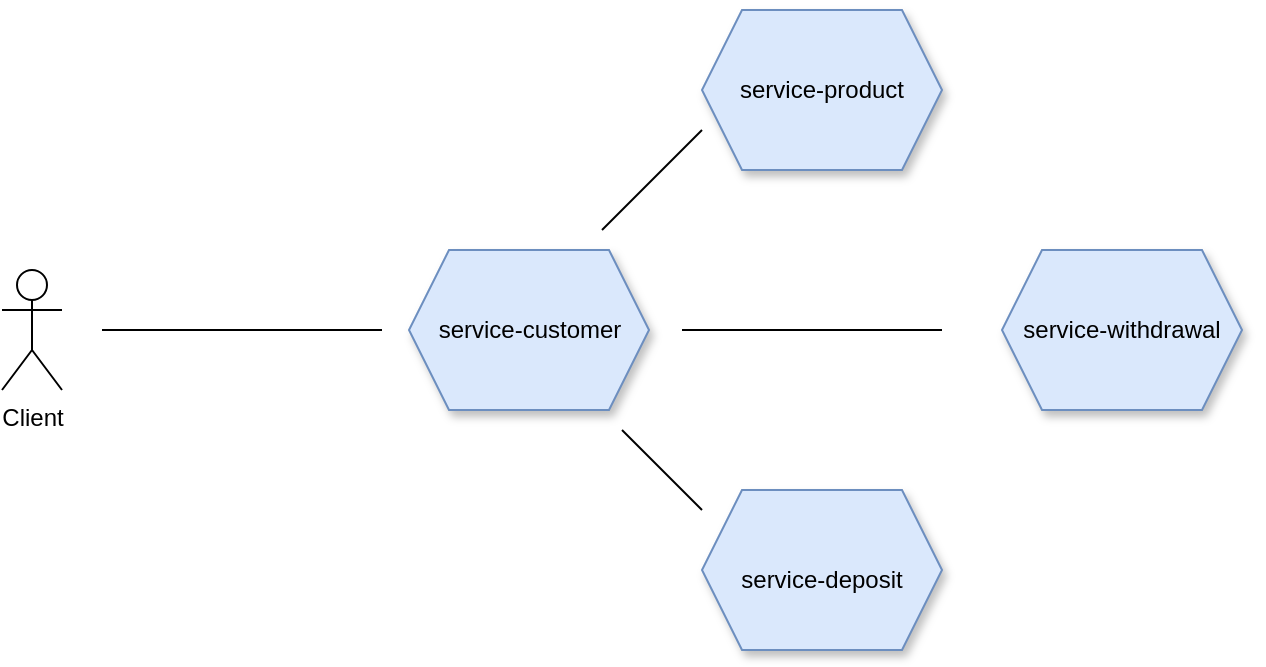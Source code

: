 <mxfile version="18.0.3" type="device"><diagram id="n7OMVpuMFFVUfsdoaqSG" name="Page-1"><mxGraphModel dx="868" dy="482" grid="1" gridSize="10" guides="1" tooltips="1" connect="1" arrows="1" fold="1" page="1" pageScale="1" pageWidth="827" pageHeight="1169" math="0" shadow="0"><root><mxCell id="0"/><mxCell id="1" parent="0"/><mxCell id="irHENUIj0soE4WsrVRMN-2" value="Client" style="shape=umlActor;verticalLabelPosition=bottom;verticalAlign=top;html=1;outlineConnect=0;" parent="1" vertex="1"><mxGeometry x="90" y="180" width="30" height="60" as="geometry"/></mxCell><mxCell id="irHENUIj0soE4WsrVRMN-8" value="" style="endArrow=none;html=1;rounded=0;" parent="1" edge="1"><mxGeometry width="50" height="50" relative="1" as="geometry"><mxPoint x="140" y="210" as="sourcePoint"/><mxPoint x="280" y="210" as="targetPoint"/></mxGeometry></mxCell><mxCell id="irHENUIj0soE4WsrVRMN-11" value="" style="group" parent="1" vertex="1" connectable="0"><mxGeometry x="293.5" y="170" width="120" height="80" as="geometry"/></mxCell><mxCell id="irHENUIj0soE4WsrVRMN-1" value="" style="shape=hexagon;perimeter=hexagonPerimeter2;whiteSpace=wrap;html=1;fixedSize=1;fillColor=#dae8fc;strokeColor=#6c8ebf;shadow=1;" parent="irHENUIj0soE4WsrVRMN-11" vertex="1"><mxGeometry width="120" height="80" as="geometry"/></mxCell><mxCell id="irHENUIj0soE4WsrVRMN-9" value="service-customer" style="text;html=1;strokeColor=none;fillColor=none;align=center;verticalAlign=middle;whiteSpace=wrap;rounded=0;shadow=1;" parent="irHENUIj0soE4WsrVRMN-11" vertex="1"><mxGeometry x="10" y="25" width="100" height="30" as="geometry"/></mxCell><mxCell id="irHENUIj0soE4WsrVRMN-13" value="" style="group" parent="1" vertex="1" connectable="0"><mxGeometry x="440" y="50" width="120" height="80" as="geometry"/></mxCell><mxCell id="irHENUIj0soE4WsrVRMN-7" value="" style="shape=hexagon;perimeter=hexagonPerimeter2;whiteSpace=wrap;html=1;fixedSize=1;fillColor=#dae8fc;strokeColor=#6c8ebf;shadow=1;" parent="irHENUIj0soE4WsrVRMN-13" vertex="1"><mxGeometry width="120" height="80" as="geometry"/></mxCell><mxCell id="irHENUIj0soE4WsrVRMN-10" value="service-product" style="text;html=1;strokeColor=none;fillColor=none;align=center;verticalAlign=middle;whiteSpace=wrap;rounded=0;" parent="irHENUIj0soE4WsrVRMN-13" vertex="1"><mxGeometry x="15" y="25" width="90" height="30" as="geometry"/></mxCell><mxCell id="irHENUIj0soE4WsrVRMN-16" value="" style="group" parent="1" vertex="1" connectable="0"><mxGeometry x="440" y="290" width="120" height="80" as="geometry"/></mxCell><mxCell id="irHENUIj0soE4WsrVRMN-5" value="" style="shape=hexagon;perimeter=hexagonPerimeter2;whiteSpace=wrap;html=1;fixedSize=1;fillColor=#dae8fc;strokeColor=#6c8ebf;shadow=1;" parent="irHENUIj0soE4WsrVRMN-16" vertex="1"><mxGeometry width="120" height="80" as="geometry"/></mxCell><mxCell id="irHENUIj0soE4WsrVRMN-15" value="service-deposit" style="text;html=1;strokeColor=none;fillColor=none;align=center;verticalAlign=middle;whiteSpace=wrap;rounded=0;shadow=1;" parent="irHENUIj0soE4WsrVRMN-16" vertex="1"><mxGeometry x="15" y="30" width="90" height="30" as="geometry"/></mxCell><mxCell id="irHENUIj0soE4WsrVRMN-17" value="" style="group" parent="1" vertex="1" connectable="0"><mxGeometry x="585" y="170" width="130" height="80" as="geometry"/></mxCell><mxCell id="irHENUIj0soE4WsrVRMN-6" value="" style="shape=hexagon;perimeter=hexagonPerimeter2;whiteSpace=wrap;html=1;fixedSize=1;fillColor=#dae8fc;strokeColor=#6c8ebf;shadow=1;" parent="irHENUIj0soE4WsrVRMN-17" vertex="1"><mxGeometry x="5" width="120" height="80" as="geometry"/></mxCell><mxCell id="irHENUIj0soE4WsrVRMN-14" value="service-withdrawal" style="text;html=1;strokeColor=none;fillColor=none;align=center;verticalAlign=middle;whiteSpace=wrap;rounded=0;shadow=1;" parent="irHENUIj0soE4WsrVRMN-17" vertex="1"><mxGeometry y="25" width="130" height="30" as="geometry"/></mxCell><mxCell id="XGQ97GkLbEiWL8pJ7wXp-1" value="" style="endArrow=none;html=1;rounded=0;" edge="1" parent="1"><mxGeometry width="50" height="50" relative="1" as="geometry"><mxPoint x="390" y="160" as="sourcePoint"/><mxPoint x="440" y="110" as="targetPoint"/></mxGeometry></mxCell><mxCell id="XGQ97GkLbEiWL8pJ7wXp-2" value="" style="endArrow=none;html=1;rounded=0;" edge="1" parent="1"><mxGeometry width="50" height="50" relative="1" as="geometry"><mxPoint x="400" y="260" as="sourcePoint"/><mxPoint x="440" y="300" as="targetPoint"/></mxGeometry></mxCell><mxCell id="XGQ97GkLbEiWL8pJ7wXp-3" value="" style="endArrow=none;html=1;rounded=0;" edge="1" parent="1"><mxGeometry width="50" height="50" relative="1" as="geometry"><mxPoint x="430" y="210" as="sourcePoint"/><mxPoint x="560" y="210" as="targetPoint"/></mxGeometry></mxCell></root></mxGraphModel></diagram></mxfile>
